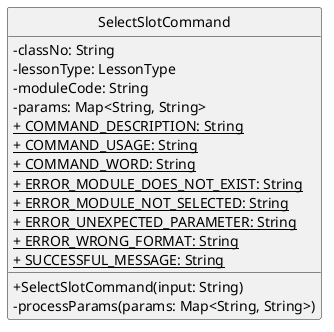 @startuml
'https://plantuml.com/class-diagram
hide circle
skinparam classAttributeIconSize 0

class SelectSlotCommand {
    - classNo: String
    - lessonType: LessonType
    - moduleCode: String
    - params: Map<String, String>
    <u>+ COMMAND_DESCRIPTION: String
    <u>+ COMMAND_USAGE: String
    <u>+ COMMAND_WORD: String
    <u>+ ERROR_MODULE_DOES_NOT_EXIST: String
    <u>+ ERROR_MODULE_NOT_SELECTED: String
    <u>+ ERROR_UNEXPECTED_PARAMETER: String
    <u>+ ERROR_WRONG_FORMAT: String
    <u>+ SUCCESSFUL_MESSAGE: String

    + SelectSlotCommand(input: String)
    - processParams(params: Map<String, String>)
}

@enduml